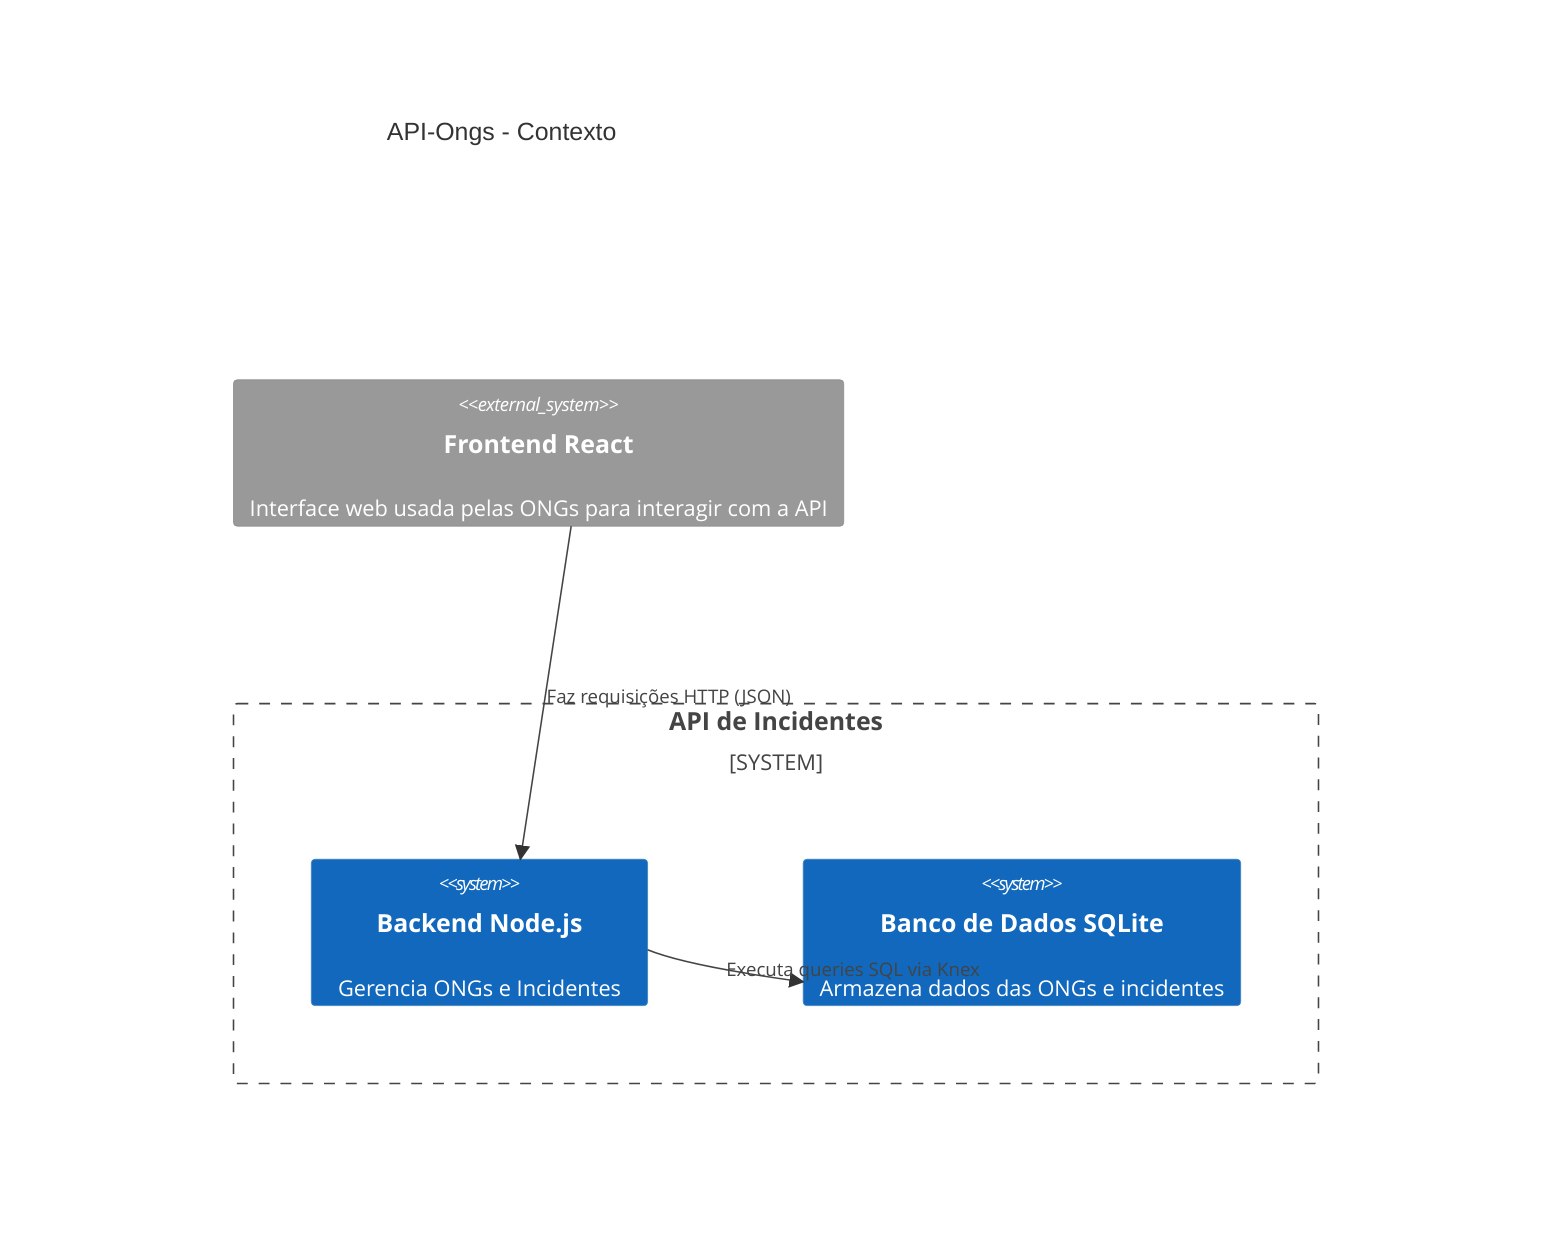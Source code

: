 C4Context
title API-Ongs - Contexto

System_Ext(frontend, "Frontend React", "Interface web usada pelas ONGs para interagir com a API")

System_Boundary(api, "API de Incidentes") {
  System(api_backend, "Backend Node.js", "Gerencia ONGs e Incidentes")
  System(db, "Banco de Dados SQLite", "Armazena dados das ONGs e incidentes")
}

Rel(frontend, api_backend, "Faz requisições HTTP (JSON)")
Rel(api_backend, db, "Executa queries SQL via Knex")